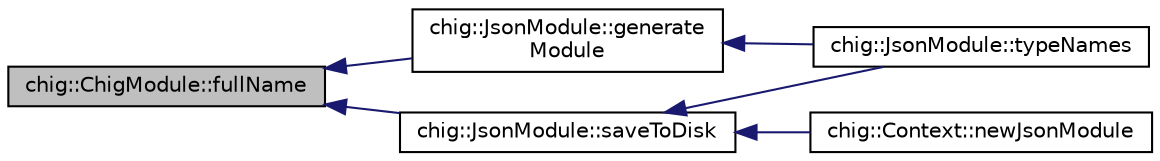 digraph "chig::ChigModule::fullName"
{
 // INTERACTIVE_SVG=YES
  edge [fontname="Helvetica",fontsize="10",labelfontname="Helvetica",labelfontsize="10"];
  node [fontname="Helvetica",fontsize="10",shape=record];
  rankdir="LR";
  Node37 [label="chig::ChigModule::fullName",height=0.2,width=0.4,color="black", fillcolor="grey75", style="filled", fontcolor="black"];
  Node37 -> Node38 [dir="back",color="midnightblue",fontsize="10",style="solid",fontname="Helvetica"];
  Node38 [label="chig::JsonModule::generate\lModule",height=0.2,width=0.4,color="black", fillcolor="white", style="filled",URL="$structchig_1_1JsonModule.html#a1973a9c7967a8a8541ec87b81b1c1784"];
  Node38 -> Node39 [dir="back",color="midnightblue",fontsize="10",style="solid",fontname="Helvetica"];
  Node39 [label="chig::JsonModule::typeNames",height=0.2,width=0.4,color="black", fillcolor="white", style="filled",URL="$structchig_1_1JsonModule.html#ac0085e28a8ff704511c0a4bb1f8eb42d",tooltip="Get the possible DataType names. "];
  Node37 -> Node40 [dir="back",color="midnightblue",fontsize="10",style="solid",fontname="Helvetica"];
  Node40 [label="chig::JsonModule::saveToDisk",height=0.2,width=0.4,color="black", fillcolor="white", style="filled",URL="$structchig_1_1JsonModule.html#ae0301727a42a28a7ec2b7116f6d54e04"];
  Node40 -> Node41 [dir="back",color="midnightblue",fontsize="10",style="solid",fontname="Helvetica"];
  Node41 [label="chig::Context::newJsonModule",height=0.2,width=0.4,color="black", fillcolor="white", style="filled",URL="$structchig_1_1Context.html#a9c11bfd47be5c451906840f293fa82c2"];
  Node40 -> Node39 [dir="back",color="midnightblue",fontsize="10",style="solid",fontname="Helvetica"];
}
